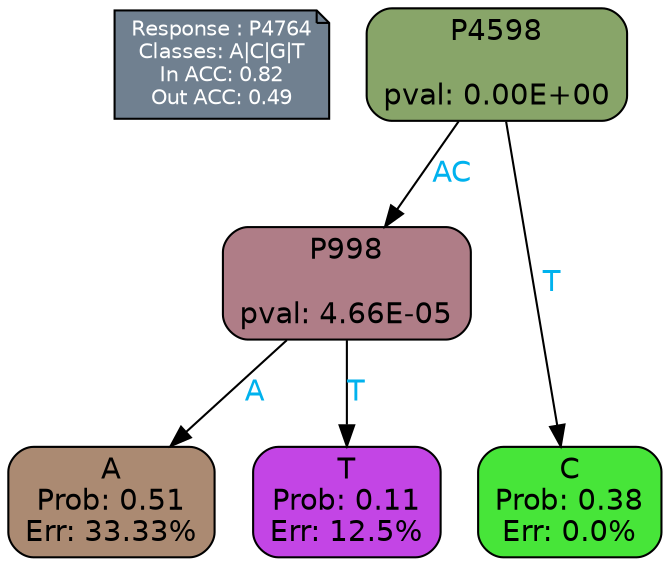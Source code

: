 digraph Tree {
node [shape=box, style="filled, rounded", color="black", fontname=helvetica] ;
graph [ranksep=equally, splines=polylines, bgcolor=transparent, dpi=600] ;
edge [fontname=helvetica] ;
LEGEND [label="Response : P4764
Classes: A|C|G|T
In ACC: 0.82
Out ACC: 0.49
",shape=note,align=left,style=filled,fillcolor="slategray",fontcolor="white",fontsize=10];1 [label="P4598

pval: 0.00E+00", fillcolor="#88a569"] ;
2 [label="P998

pval: 4.66E-05", fillcolor="#af7d87"] ;
3 [label="A
Prob: 0.51
Err: 33.33%", fillcolor="#ab8a72"] ;
4 [label="T
Prob: 0.11
Err: 12.5%", fillcolor="#c345e5"] ;
5 [label="C
Prob: 0.38
Err: 0.0%", fillcolor="#47e539"] ;
1 -> 2 [label="AC",fontcolor=deepskyblue2] ;
1 -> 5 [label="T",fontcolor=deepskyblue2] ;
2 -> 3 [label="A",fontcolor=deepskyblue2] ;
2 -> 4 [label="T",fontcolor=deepskyblue2] ;
{rank = same; 3;4;5;}{rank = same; LEGEND;1;}}